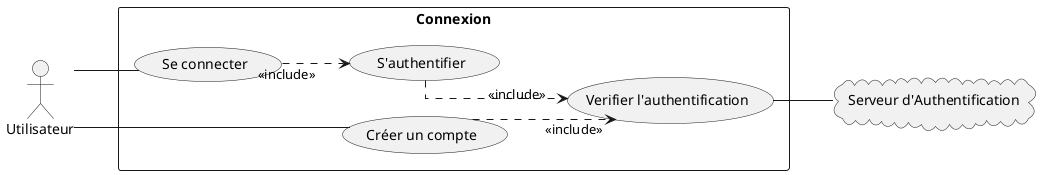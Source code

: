@startuml SystemBesoinsFonctionnelsUseCase

left to right direction
actor Utilisateur as user
skinparam linetype ortho

together {
    cloud "Serveur d'Authentification" as check_auth_server

    rectangle "Connexion" as connection {
        usecase "Se connecter" as signin
        usecase "S'authentifier" as authentify
        usecase "Créer un compte" as create_account

        usecase "Verifier l'authentification" as check_auth
    }
}

user -- signin
user -- create_account
check_auth -- check_auth_server

(signin) .-> (authentify): <<include>>
(create_account) .-> (check_auth): <<include>>
(authentify) .-> (check_auth): <<include>>
 
@enduml
